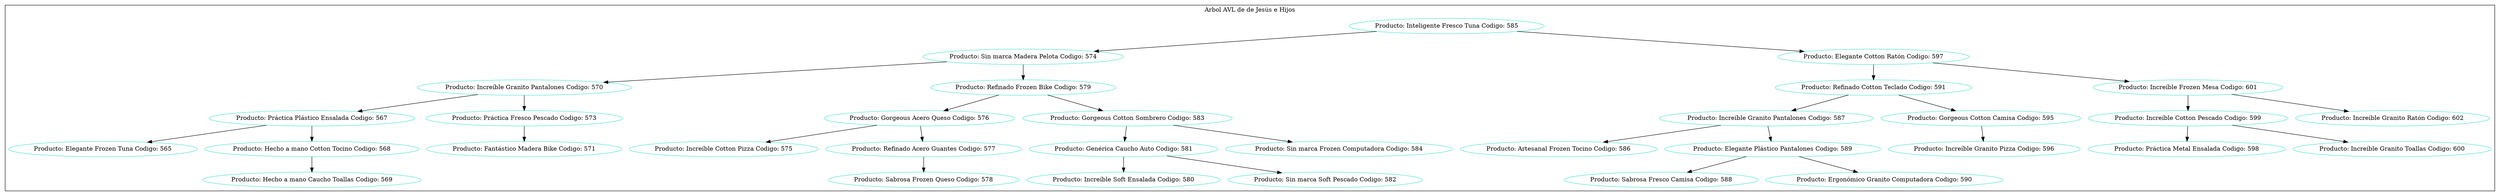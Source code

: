 digraph Hash{
node [color ="turquoise"];
subgraph clusterMarco {label="Arbol AVL de de Jesús e Hijos";color=black;
node[label="Producto: Inteligente Fresco Tuna Codigo: 585"]585;
node[label="Producto: Sin marca Madera Pelota Codigo: 574"]574;
node[label="Producto: Increíble Granito Pantalones Codigo: 570"]570;
node[label="Producto: Práctica Plástico Ensalada Codigo: 567"]567;
node[label="Producto: Elegante Frozen Tuna Codigo: 565"]565;
node[label="Producto: Hecho a mano Cotton Tocino Codigo: 568"]568;
node[label="Producto: Hecho a mano Caucho Toallas Codigo: 569"]569;
node[label="Producto: Práctica Fresco Pescado Codigo: 573"]573;
node[label="Producto: Fantástico Madera Bike Codigo: 571"]571;
node[label="Producto: Refinado Frozen Bike Codigo: 579"]579;
node[label="Producto: Gorgeous Acero Queso Codigo: 576"]576;
node[label="Producto: Increíble Cotton Pizza Codigo: 575"]575;
node[label="Producto: Refinado Acero Guantes Codigo: 577"]577;
node[label="Producto: Sabrosa Frozen Queso Codigo: 578"]578;
node[label="Producto: Gorgeous Cotton Sombrero Codigo: 583"]583;
node[label="Producto: Genérica Caucho Auto Codigo: 581"]581;
node[label="Producto: Increíble Soft Ensalada Codigo: 580"]580;
node[label="Producto: Sin marca Soft Pescado Codigo: 582"]582;
node[label="Producto: Sin marca Frozen Computadora Codigo: 584"]584;
node[label="Producto: Elegante Cotton Ratón Codigo: 597"]597;
node[label="Producto: Refinado Cotton Teclado Codigo: 591"]591;
node[label="Producto: Increíble Granito Pantalones Codigo: 587"]587;
node[label="Producto: Artesanal Frozen Tocino Codigo: 586"]586;
node[label="Producto: Elegante Plástico Pantalones Codigo: 589"]589;
node[label="Producto: Sabrosa Fresco Camisa Codigo: 588"]588;
node[label="Producto: Ergonómico Granito Computadora Codigo: 590"]590;
node[label="Producto: Gorgeous Cotton Camisa Codigo: 595"]595;
node[label="Producto: Increíble Granito Pizza Codigo: 596"]596;
node[label="Producto: Increíble Frozen Mesa Codigo: 601"]601;
node[label="Producto: Increíble Cotton Pescado Codigo: 599"]599;
node[label="Producto: Práctica Metal Ensalada Codigo: 598"]598;
node[label="Producto: Increíble Granito Toallas Codigo: 600"]600;
node[label="Producto: Increíble Granito Ratón Codigo: 602"]602;
567->565;
568->569;
567->568;
570->567;
573->571;
570->573;
574->570;
576->575;
577->578;
576->577;
579->576;
581->580;
581->582;
583->581;
583->584;
579->583;
574->579;
585->574;
587->586;
589->588;
589->590;
587->589;
591->587;
595->596;
591->595;
597->591;
599->598;
599->600;
601->599;
601->602;
597->601;
585->597;
}
}